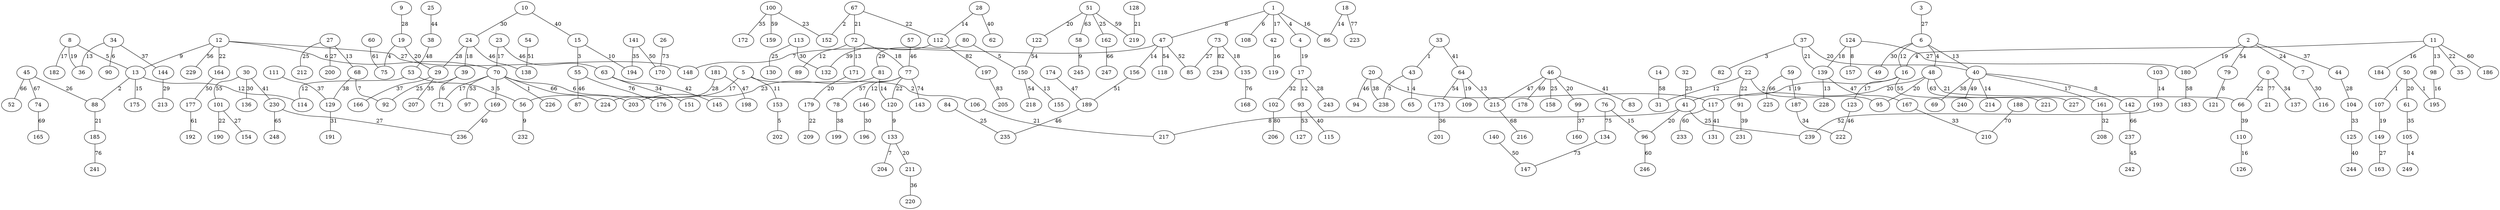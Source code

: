 graph {
  16 -- 41 [label="1"];
  20 -- 117 [label="1"];
  33 -- 43 [label="1"];
  50 -- 107 [label="1"];
  50 -- 195 [label="1"];
  70 -- 226 [label="1"];
  5 -- 106 [label="2"];
  13 -- 88 [label="2"];
  22 -- 95 [label="2"];
  67 -- 152 [label="2"];
  15 -- 55 [label="3"];
  37 -- 82 [label="3"];
  43 -- 238 [label="3"];
  53 -- 56 [label="3"];
  1 -- 4 [label="4"];
  6 -- 48 [label="4"];
  11 -- 16 [label="4"];
  19 -- 75 [label="4"];
  43 -- 65 [label="4"];
  8 -- 13 [label="5"];
  70 -- 169 [label="5"];
  80 -- 150 [label="5"];
  153 -- 202 [label="5"];
  1 -- 108 [label="6"];
  12 -- 70 [label="6"];
  34 -- 90 [label="6"];
  39 -- 71 [label="6"];
  70 -- 203 [label="6"];
  47 -- 148 [label="7"];
  68 -- 92 [label="7"];
  133 -- 204 [label="7"];
  1 -- 47 [label="8"];
  40 -- 142 [label="8"];
  41 -- 217 [label="8"];
  79 -- 121 [label="8"];
  124 -- 157 [label="8"];
  12 -- 13 [label="9"];
  56 -- 232 [label="9"];
  58 -- 245 [label="9"];
  120 -- 133 [label="9"];
  15 -- 194 [label="10"];
  5 -- 153 [label="11"];
  6 -- 16 [label="12"];
  13 -- 114 [label="12"];
  17 -- 93 [label="12"];
  22 -- 31 [label="12"];
  53 -- 114 [label="12"];
  72 -- 89 [label="12"];
  77 -- 146 [label="12"];
  6 -- 40 [label="13"];
  11 -- 98 [label="13"];
  27 -- 68 [label="13"];
  34 -- 36 [label="13"];
  64 -- 215 [label="13"];
  72 -- 171 [label="13"];
  139 -- 228 [label="13"];
  150 -- 155 [label="13"];
  18 -- 86 [label="14"];
  28 -- 112 [label="14"];
  40 -- 214 [label="14"];
  47 -- 156 [label="14"];
  81 -- 120 [label="14"];
  103 -- 193 [label="14"];
  105 -- 249 [label="14"];
  13 -- 175 [label="15"];
  76 -- 96 [label="15"];
  1 -- 86 [label="16"];
  11 -- 184 [label="16"];
  42 -- 119 [label="16"];
  98 -- 195 [label="16"];
  110 -- 126 [label="16"];
  1 -- 42 [label="17"];
  5 -- 56 [label="17"];
  8 -- 182 [label="17"];
  16 -- 123 [label="17"];
  23 -- 70 [label="17"];
  40 -- 161 [label="17"];
  70 -- 71 [label="17"];
  24 -- 39 [label="18"];
  72 -- 77 [label="18"];
  73 -- 135 [label="18"];
  124 -- 139 [label="18"];
  2 -- 180 [label="19"];
  4 -- 17 [label="19"];
  8 -- 36 [label="19"];
  59 -- 187 [label="19"];
  64 -- 109 [label="19"];
  107 -- 149 [label="19"];
  19 -- 29 [label="20"];
  37 -- 40 [label="20"];
  41 -- 96 [label="20"];
  46 -- 99 [label="20"];
  48 -- 95 [label="20"];
  48 -- 117 [label="20"];
  50 -- 61 [label="20"];
  51 -- 122 [label="20"];
  133 -- 211 [label="20"];
  171 -- 179 [label="20"];
  37 -- 139 [label="21"];
  48 -- 66 [label="21"];
  67 -- 72 [label="21"];
  88 -- 185 [label="21"];
  106 -- 217 [label="21"];
  128 -- 219 [label="21"];
  0 -- 66 [label="22"];
  11 -- 35 [label="22"];
  12 -- 164 [label="22"];
  22 -- 91 [label="22"];
  67 -- 112 [label="22"];
  77 -- 120 [label="22"];
  101 -- 190 [label="22"];
  179 -- 209 [label="22"];
  32 -- 41 [label="23"];
  81 -- 203 [label="23"];
  100 -- 152 [label="23"];
  2 -- 7 [label="24"];
  27 -- 212 [label="25"];
  39 -- 92 [label="25"];
  41 -- 239 [label="25"];
  46 -- 158 [label="25"];
  51 -- 162 [label="25"];
  84 -- 235 [label="25"];
  113 -- 130 [label="25"];
  45 -- 88 [label="26"];
  3 -- 6 [label="27"];
  12 -- 148 [label="27"];
  27 -- 200 [label="27"];
  73 -- 85 [label="27"];
  101 -- 154 [label="27"];
  124 -- 180 [label="27"];
  149 -- 163 [label="27"];
  230 -- 236 [label="27"];
  9 -- 19 [label="28"];
  17 -- 243 [label="28"];
  24 -- 29 [label="28"];
  44 -- 104 [label="28"];
  181 -- 224 [label="28"];
  80 -- 81 [label="29"];
  144 -- 213 [label="29"];
  6 -- 49 [label="30"];
  7 -- 116 [label="30"];
  10 -- 24 [label="30"];
  30 -- 136 [label="30"];
  113 -- 132 [label="30"];
  146 -- 196 [label="30"];
  129 -- 191 [label="31"];
  17 -- 102 [label="32"];
  161 -- 208 [label="32"];
  104 -- 125 [label="33"];
  167 -- 210 [label="33"];
  0 -- 137 [label="34"];
  63 -- 151 [label="34"];
  187 -- 222 [label="34"];
  29 -- 207 [label="35"];
  61 -- 105 [label="35"];
  100 -- 172 [label="35"];
  141 -- 194 [label="35"];
  173 -- 201 [label="36"];
  211 -- 220 [label="36"];
  2 -- 44 [label="37"];
  29 -- 166 [label="37"];
  34 -- 144 [label="37"];
  99 -- 160 [label="37"];
  111 -- 129 [label="37"];
  20 -- 238 [label="38"];
  40 -- 69 [label="38"];
  68 -- 129 [label="38"];
  78 -- 199 [label="38"];
  66 -- 110 [label="39"];
  91 -- 231 [label="39"];
  112 -- 132 [label="39"];
  10 -- 15 [label="40"];
  28 -- 62 [label="40"];
  93 -- 115 [label="40"];
  125 -- 244 [label="40"];
  169 -- 236 [label="40"];
  30 -- 230 [label="41"];
  33 -- 64 [label="41"];
  46 -- 83 [label="41"];
  117 -- 131 [label="41"];
  63 -- 145 [label="42"];
  25 -- 38 [label="44"];
  237 -- 242 [label="45"];
  20 -- 94 [label="46"];
  23 -- 63 [label="46"];
  24 -- 138 [label="46"];
  55 -- 87 [label="46"];
  57 -- 77 [label="46"];
  123 -- 222 [label="46"];
  189 -- 235 [label="46"];
  46 -- 215 [label="47"];
  139 -- 167 [label="47"];
  174 -- 189 [label="47"];
  181 -- 198 [label="47"];
  38 -- 53 [label="48"];
  40 -- 240 [label="49"];
  140 -- 147 [label="50"];
  141 -- 170 [label="50"];
  164 -- 177 [label="50"];
  54 -- 138 [label="51"];
  156 -- 189 [label="51"];
  47 -- 85 [label="52"];
  193 -- 239 [label="52"];
  70 -- 97 [label="53"];
  93 -- 127 [label="53"];
  2 -- 79 [label="54"];
  47 -- 118 [label="54"];
  64 -- 173 [label="54"];
  122 -- 150 [label="54"];
  150 -- 218 [label="54"];
  16 -- 221 [label="55"];
  30 -- 101 [label="55"];
  12 -- 229 [label="56"];
  77 -- 78 [label="57"];
  14 -- 31 [label="58"];
  180 -- 183 [label="58"];
  51 -- 219 [label="59"];
  100 -- 159 [label="59"];
  11 -- 186 [label="60"];
  96 -- 246 [label="60"];
  117 -- 233 [label="60"];
  60 -- 75 [label="61"];
  177 -- 192 [label="61"];
  48 -- 227 [label="63"];
  51 -- 58 [label="63"];
  230 -- 248 [label="65"];
  45 -- 52 [label="66"];
  59 -- 225 [label="66"];
  70 -- 224 [label="66"];
  142 -- 237 [label="66"];
  162 -- 247 [label="66"];
  45 -- 74 [label="67"];
  215 -- 216 [label="68"];
  46 -- 178 [label="69"];
  74 -- 165 [label="69"];
  188 -- 210 [label="70"];
  26 -- 170 [label="73"];
  134 -- 147 [label="73"];
  77 -- 143 [label="74"];
  76 -- 134 [label="75"];
  55 -- 176 [label="76"];
  135 -- 168 [label="76"];
  185 -- 241 [label="76"];
  0 -- 21 [label="77"];
  18 -- 223 [label="77"];
  102 -- 206 [label="80"];
  73 -- 234 [label="82"];
  112 -- 197 [label="82"];
  197 -- 205 [label="83"];
}